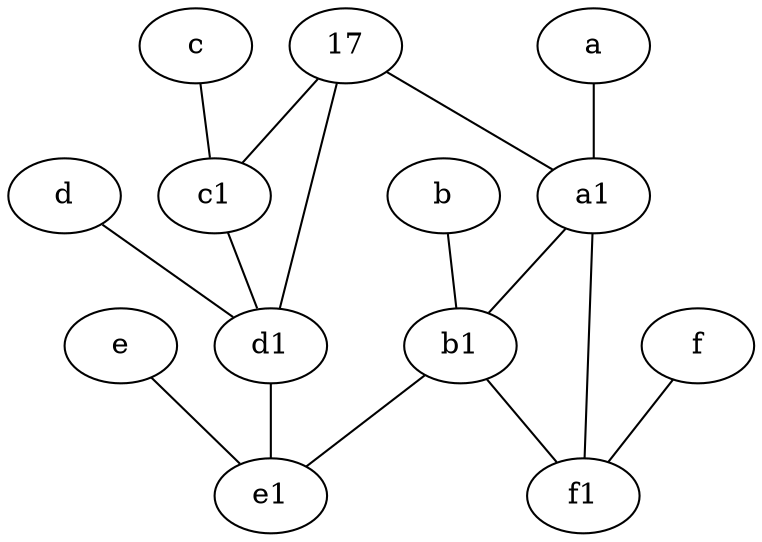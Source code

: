 graph {
	node [labelfontsize=50]
	e1 [labelfontsize=50 pos="7,7!"]
	d [labelfontsize=50 pos="2,5!"]
	c [labelfontsize=50 pos="4.5,2!"]
	f1 [labelfontsize=50 pos="3,8!"]
	e [labelfontsize=50 pos="7,9!"]
	d1 [labelfontsize=50 pos="3,5!"]
	a [labelfontsize=50 pos="8,2!"]
	c1 [labelfontsize=50 pos="4.5,3!"]
	b1 [labelfontsize=50 pos="9,4!"]
	a1 [labelfontsize=50 pos="8,3!"]
	f [labelfontsize=50 pos="3,9!"]
	b [labelfontsize=50 pos="10,4!"]
	17 [labelfontsize=50]
	b1 -- e1
	d -- d1
	17 -- c1
	c1 -- d1
	b -- b1
	e -- e1
	17 -- a1
	b1 -- f1
	f -- f1
	d1 -- e1
	a1 -- f1
	a1 -- b1
	a -- a1
	c -- c1
	17 -- d1
}
